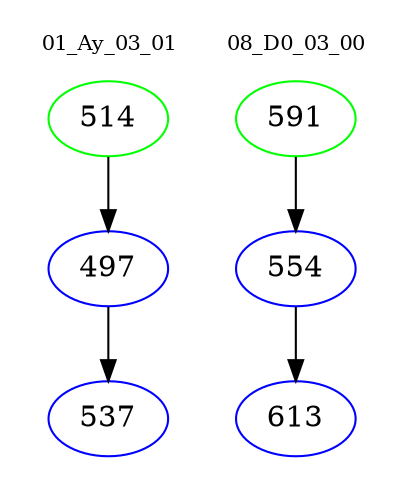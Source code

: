digraph{
subgraph cluster_0 {
color = white
label = "01_Ay_03_01";
fontsize=10;
T0_514 [label="514", color="green"]
T0_514 -> T0_497 [color="black"]
T0_497 [label="497", color="blue"]
T0_497 -> T0_537 [color="black"]
T0_537 [label="537", color="blue"]
}
subgraph cluster_1 {
color = white
label = "08_D0_03_00";
fontsize=10;
T1_591 [label="591", color="green"]
T1_591 -> T1_554 [color="black"]
T1_554 [label="554", color="blue"]
T1_554 -> T1_613 [color="black"]
T1_613 [label="613", color="blue"]
}
}

